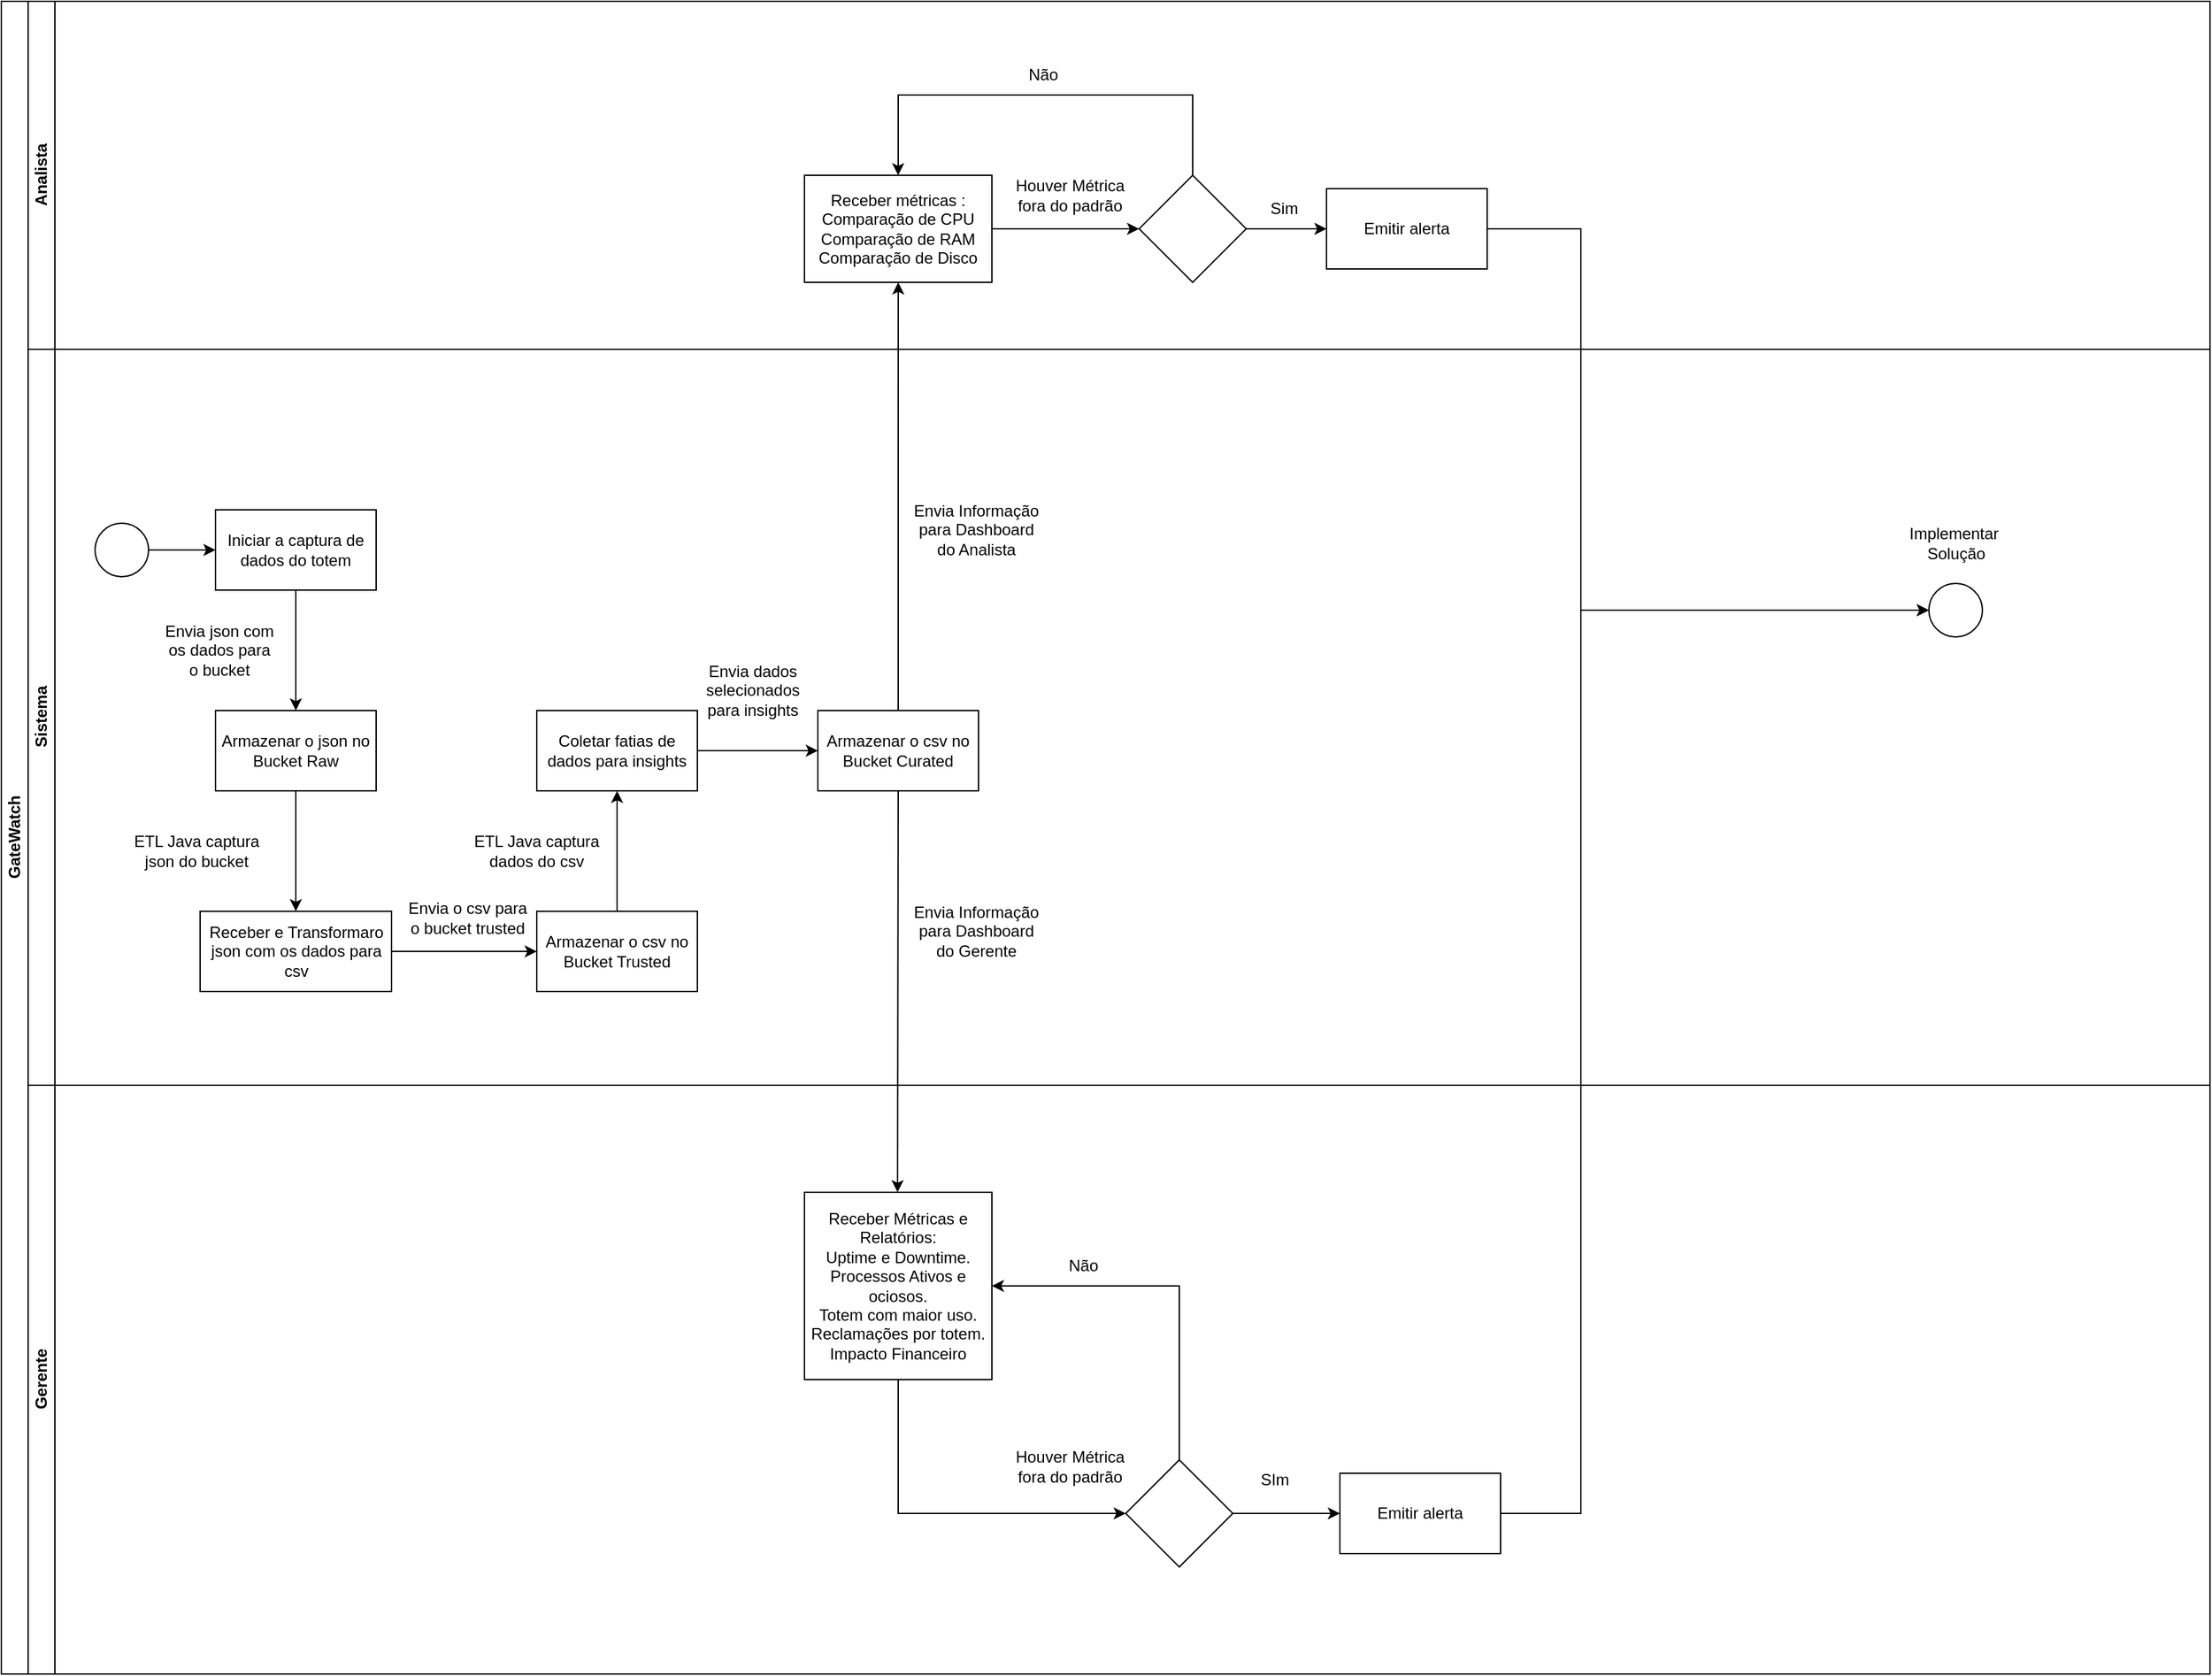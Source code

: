 <mxfile version="24.7.17">
  <diagram id="prtHgNgQTEPvFCAcTncT" name="Page-1">
    <mxGraphModel dx="2514" dy="908" grid="1" gridSize="10" guides="1" tooltips="1" connect="1" arrows="1" fold="1" page="1" pageScale="1" pageWidth="827" pageHeight="1169" math="0" shadow="0">
      <root>
        <mxCell id="0" />
        <mxCell id="1" parent="0" />
        <mxCell id="dNxyNK7c78bLwvsdeMH5-19" value="GateWatch" style="swimlane;html=1;childLayout=stackLayout;resizeParent=1;resizeParentMax=0;horizontal=0;startSize=20;horizontalStack=0;" parent="1" vertex="1">
          <mxGeometry x="-20" y="150" width="1650" height="1250" as="geometry" />
        </mxCell>
        <mxCell id="dNxyNK7c78bLwvsdeMH5-20" value="Analista" style="swimlane;html=1;startSize=20;horizontal=0;" parent="dNxyNK7c78bLwvsdeMH5-19" vertex="1">
          <mxGeometry x="20" width="1630" height="260" as="geometry" />
        </mxCell>
        <mxCell id="-qNcjnmQ07-9QRYc9Np3-43" value="" style="edgeStyle=orthogonalEdgeStyle;rounded=0;orthogonalLoop=1;jettySize=auto;html=1;" edge="1" parent="dNxyNK7c78bLwvsdeMH5-20" source="-qNcjnmQ07-9QRYc9Np3-41" target="-qNcjnmQ07-9QRYc9Np3-42">
          <mxGeometry relative="1" as="geometry" />
        </mxCell>
        <mxCell id="-qNcjnmQ07-9QRYc9Np3-41" value="Receber métricas :&lt;div&gt;Comparação de CPU&lt;/div&gt;&lt;div&gt;Comparação de RAM&lt;/div&gt;&lt;div&gt;Comparação de Disco&lt;/div&gt;" style="rounded=0;whiteSpace=wrap;html=1;" vertex="1" parent="dNxyNK7c78bLwvsdeMH5-20">
          <mxGeometry x="580" y="130" width="140" height="80" as="geometry" />
        </mxCell>
        <mxCell id="-qNcjnmQ07-9QRYc9Np3-46" value="" style="edgeStyle=orthogonalEdgeStyle;rounded=0;orthogonalLoop=1;jettySize=auto;html=1;" edge="1" parent="dNxyNK7c78bLwvsdeMH5-20" source="-qNcjnmQ07-9QRYc9Np3-42" target="-qNcjnmQ07-9QRYc9Np3-45">
          <mxGeometry relative="1" as="geometry" />
        </mxCell>
        <mxCell id="-qNcjnmQ07-9QRYc9Np3-50" style="edgeStyle=orthogonalEdgeStyle;rounded=0;orthogonalLoop=1;jettySize=auto;html=1;exitX=0.5;exitY=0;exitDx=0;exitDy=0;entryX=0.5;entryY=0;entryDx=0;entryDy=0;" edge="1" parent="dNxyNK7c78bLwvsdeMH5-20" source="-qNcjnmQ07-9QRYc9Np3-42" target="-qNcjnmQ07-9QRYc9Np3-41">
          <mxGeometry relative="1" as="geometry">
            <Array as="points">
              <mxPoint x="870" y="70" />
              <mxPoint x="650" y="70" />
            </Array>
          </mxGeometry>
        </mxCell>
        <mxCell id="-qNcjnmQ07-9QRYc9Np3-42" value="" style="rhombus;whiteSpace=wrap;html=1;rounded=0;" vertex="1" parent="dNxyNK7c78bLwvsdeMH5-20">
          <mxGeometry x="830" y="130" width="80" height="80" as="geometry" />
        </mxCell>
        <mxCell id="-qNcjnmQ07-9QRYc9Np3-44" value="Houver Métrica&lt;div&gt;fora do padrão&lt;/div&gt;" style="text;html=1;align=center;verticalAlign=middle;whiteSpace=wrap;rounded=0;" vertex="1" parent="dNxyNK7c78bLwvsdeMH5-20">
          <mxGeometry x="730" y="120" width="97" height="50" as="geometry" />
        </mxCell>
        <mxCell id="-qNcjnmQ07-9QRYc9Np3-45" value="Emitir alerta" style="whiteSpace=wrap;html=1;rounded=0;" vertex="1" parent="dNxyNK7c78bLwvsdeMH5-20">
          <mxGeometry x="970" y="140" width="120" height="60" as="geometry" />
        </mxCell>
        <mxCell id="-qNcjnmQ07-9QRYc9Np3-47" value="Sim" style="text;html=1;align=center;verticalAlign=middle;whiteSpace=wrap;rounded=0;" vertex="1" parent="dNxyNK7c78bLwvsdeMH5-20">
          <mxGeometry x="890" y="130" width="97" height="50" as="geometry" />
        </mxCell>
        <mxCell id="-qNcjnmQ07-9QRYc9Np3-51" value="Não" style="text;html=1;align=center;verticalAlign=middle;whiteSpace=wrap;rounded=0;" vertex="1" parent="dNxyNK7c78bLwvsdeMH5-20">
          <mxGeometry x="710" y="30" width="97" height="50" as="geometry" />
        </mxCell>
        <mxCell id="dNxyNK7c78bLwvsdeMH5-21" value="Sistema" style="swimlane;html=1;startSize=20;horizontal=0;" parent="dNxyNK7c78bLwvsdeMH5-19" vertex="1">
          <mxGeometry x="20" y="260" width="1630" height="550" as="geometry" />
        </mxCell>
        <mxCell id="-qNcjnmQ07-9QRYc9Np3-9" value="" style="edgeStyle=orthogonalEdgeStyle;rounded=0;orthogonalLoop=1;jettySize=auto;html=1;" edge="1" parent="dNxyNK7c78bLwvsdeMH5-21" source="-qNcjnmQ07-9QRYc9Np3-6" target="-qNcjnmQ07-9QRYc9Np3-8">
          <mxGeometry relative="1" as="geometry" />
        </mxCell>
        <mxCell id="-qNcjnmQ07-9QRYc9Np3-6" value="Iniciar a captura de&lt;div&gt;dados do totem&lt;/div&gt;" style="rounded=0;whiteSpace=wrap;html=1;" vertex="1" parent="dNxyNK7c78bLwvsdeMH5-21">
          <mxGeometry x="140" y="120" width="120" height="60" as="geometry" />
        </mxCell>
        <mxCell id="-qNcjnmQ07-9QRYc9Np3-12" value="" style="edgeStyle=orthogonalEdgeStyle;rounded=0;orthogonalLoop=1;jettySize=auto;html=1;" edge="1" parent="dNxyNK7c78bLwvsdeMH5-21" source="-qNcjnmQ07-9QRYc9Np3-8" target="-qNcjnmQ07-9QRYc9Np3-11">
          <mxGeometry relative="1" as="geometry" />
        </mxCell>
        <mxCell id="-qNcjnmQ07-9QRYc9Np3-8" value="Armazenar o json no Bucket Raw" style="whiteSpace=wrap;html=1;rounded=0;" vertex="1" parent="dNxyNK7c78bLwvsdeMH5-21">
          <mxGeometry x="140" y="270" width="120" height="60" as="geometry" />
        </mxCell>
        <mxCell id="-qNcjnmQ07-9QRYc9Np3-10" value="Envia json com os dados para o bucket" style="text;html=1;align=center;verticalAlign=middle;whiteSpace=wrap;rounded=0;" vertex="1" parent="dNxyNK7c78bLwvsdeMH5-21">
          <mxGeometry x="100" y="190" width="86" height="70" as="geometry" />
        </mxCell>
        <mxCell id="-qNcjnmQ07-9QRYc9Np3-19" value="" style="edgeStyle=orthogonalEdgeStyle;rounded=0;orthogonalLoop=1;jettySize=auto;html=1;" edge="1" parent="dNxyNK7c78bLwvsdeMH5-21" source="-qNcjnmQ07-9QRYc9Np3-11" target="-qNcjnmQ07-9QRYc9Np3-18">
          <mxGeometry relative="1" as="geometry" />
        </mxCell>
        <mxCell id="-qNcjnmQ07-9QRYc9Np3-11" value="Receber e Transformaro json com os dados para csv" style="whiteSpace=wrap;html=1;rounded=0;" vertex="1" parent="dNxyNK7c78bLwvsdeMH5-21">
          <mxGeometry x="128.5" y="420" width="143" height="60" as="geometry" />
        </mxCell>
        <mxCell id="-qNcjnmQ07-9QRYc9Np3-16" style="edgeStyle=orthogonalEdgeStyle;rounded=0;orthogonalLoop=1;jettySize=auto;html=1;exitX=1;exitY=0.5;exitDx=0;exitDy=0;entryX=0;entryY=0.5;entryDx=0;entryDy=0;" edge="1" parent="dNxyNK7c78bLwvsdeMH5-21" source="dNxyNK7c78bLwvsdeMH5-23" target="-qNcjnmQ07-9QRYc9Np3-6">
          <mxGeometry relative="1" as="geometry" />
        </mxCell>
        <mxCell id="dNxyNK7c78bLwvsdeMH5-23" value="" style="ellipse;whiteSpace=wrap;html=1;" parent="dNxyNK7c78bLwvsdeMH5-21" vertex="1">
          <mxGeometry x="50" y="130" width="40" height="40" as="geometry" />
        </mxCell>
        <mxCell id="-qNcjnmQ07-9QRYc9Np3-17" value="ETL Java captura json do bucket" style="text;html=1;align=center;verticalAlign=middle;whiteSpace=wrap;rounded=0;" vertex="1" parent="dNxyNK7c78bLwvsdeMH5-21">
          <mxGeometry x="66" y="360" width="120" height="30" as="geometry" />
        </mxCell>
        <mxCell id="-qNcjnmQ07-9QRYc9Np3-22" value="" style="edgeStyle=orthogonalEdgeStyle;rounded=0;orthogonalLoop=1;jettySize=auto;html=1;" edge="1" parent="dNxyNK7c78bLwvsdeMH5-21" source="-qNcjnmQ07-9QRYc9Np3-18" target="-qNcjnmQ07-9QRYc9Np3-21">
          <mxGeometry relative="1" as="geometry" />
        </mxCell>
        <mxCell id="-qNcjnmQ07-9QRYc9Np3-18" value="Armazenar o csv no Bucket Trusted" style="whiteSpace=wrap;html=1;rounded=0;" vertex="1" parent="dNxyNK7c78bLwvsdeMH5-21">
          <mxGeometry x="380" y="420" width="120" height="60" as="geometry" />
        </mxCell>
        <mxCell id="-qNcjnmQ07-9QRYc9Np3-20" value="Envia o csv para o bucket trusted" style="text;html=1;align=center;verticalAlign=middle;whiteSpace=wrap;rounded=0;" vertex="1" parent="dNxyNK7c78bLwvsdeMH5-21">
          <mxGeometry x="280" y="400" width="97" height="50" as="geometry" />
        </mxCell>
        <mxCell id="-qNcjnmQ07-9QRYc9Np3-24" value="" style="edgeStyle=orthogonalEdgeStyle;rounded=0;orthogonalLoop=1;jettySize=auto;html=1;" edge="1" parent="dNxyNK7c78bLwvsdeMH5-21" source="-qNcjnmQ07-9QRYc9Np3-21" target="-qNcjnmQ07-9QRYc9Np3-23">
          <mxGeometry relative="1" as="geometry" />
        </mxCell>
        <mxCell id="-qNcjnmQ07-9QRYc9Np3-21" value="Coletar fatias de dados para insights" style="whiteSpace=wrap;html=1;rounded=0;" vertex="1" parent="dNxyNK7c78bLwvsdeMH5-21">
          <mxGeometry x="380" y="270" width="120" height="60" as="geometry" />
        </mxCell>
        <mxCell id="-qNcjnmQ07-9QRYc9Np3-39" style="edgeStyle=orthogonalEdgeStyle;rounded=0;orthogonalLoop=1;jettySize=auto;html=1;exitX=0.5;exitY=0;exitDx=0;exitDy=0;" edge="1" parent="dNxyNK7c78bLwvsdeMH5-21" source="-qNcjnmQ07-9QRYc9Np3-23">
          <mxGeometry relative="1" as="geometry">
            <mxPoint x="650.059" y="-50" as="targetPoint" />
          </mxGeometry>
        </mxCell>
        <mxCell id="-qNcjnmQ07-9QRYc9Np3-40" style="edgeStyle=orthogonalEdgeStyle;rounded=0;orthogonalLoop=1;jettySize=auto;html=1;exitX=0.5;exitY=1;exitDx=0;exitDy=0;" edge="1" parent="dNxyNK7c78bLwvsdeMH5-21" source="-qNcjnmQ07-9QRYc9Np3-23">
          <mxGeometry relative="1" as="geometry">
            <mxPoint x="649.529" y="630" as="targetPoint" />
          </mxGeometry>
        </mxCell>
        <mxCell id="-qNcjnmQ07-9QRYc9Np3-23" value="Armazenar o csv no Bucket Curated" style="whiteSpace=wrap;html=1;rounded=0;" vertex="1" parent="dNxyNK7c78bLwvsdeMH5-21">
          <mxGeometry x="590" y="270" width="120" height="60" as="geometry" />
        </mxCell>
        <mxCell id="-qNcjnmQ07-9QRYc9Np3-25" value="ETL Java captura&lt;div&gt;dados do csv&lt;/div&gt;" style="text;html=1;align=center;verticalAlign=middle;whiteSpace=wrap;rounded=0;" vertex="1" parent="dNxyNK7c78bLwvsdeMH5-21">
          <mxGeometry x="320" y="360" width="120" height="30" as="geometry" />
        </mxCell>
        <mxCell id="-qNcjnmQ07-9QRYc9Np3-26" value="Envia dados selecionados para insights" style="text;html=1;align=center;verticalAlign=middle;whiteSpace=wrap;rounded=0;" vertex="1" parent="dNxyNK7c78bLwvsdeMH5-21">
          <mxGeometry x="493" y="230" width="97" height="50" as="geometry" />
        </mxCell>
        <mxCell id="-qNcjnmQ07-9QRYc9Np3-37" value="Envia Informação para Dashboard&lt;div&gt;do Analista&lt;/div&gt;" style="text;html=1;align=center;verticalAlign=middle;whiteSpace=wrap;rounded=0;" vertex="1" parent="dNxyNK7c78bLwvsdeMH5-21">
          <mxGeometry x="660" y="110" width="97" height="50" as="geometry" />
        </mxCell>
        <mxCell id="-qNcjnmQ07-9QRYc9Np3-38" value="Envia Informação para Dashboard&lt;div&gt;do Gerente&lt;/div&gt;" style="text;html=1;align=center;verticalAlign=middle;whiteSpace=wrap;rounded=0;" vertex="1" parent="dNxyNK7c78bLwvsdeMH5-21">
          <mxGeometry x="660" y="410" width="97" height="50" as="geometry" />
        </mxCell>
        <mxCell id="-qNcjnmQ07-9QRYc9Np3-53" value="" style="ellipse;whiteSpace=wrap;html=1;" vertex="1" parent="dNxyNK7c78bLwvsdeMH5-21">
          <mxGeometry x="1420" y="175" width="40" height="40" as="geometry" />
        </mxCell>
        <mxCell id="-qNcjnmQ07-9QRYc9Np3-80" value="Implementar&amp;nbsp;&lt;div&gt;Solução&lt;/div&gt;" style="text;html=1;align=center;verticalAlign=middle;whiteSpace=wrap;rounded=0;" vertex="1" parent="dNxyNK7c78bLwvsdeMH5-21">
          <mxGeometry x="1391.5" y="120" width="97" height="50" as="geometry" />
        </mxCell>
        <mxCell id="-qNcjnmQ07-9QRYc9Np3-65" style="edgeStyle=orthogonalEdgeStyle;rounded=0;orthogonalLoop=1;jettySize=auto;html=1;exitX=1;exitY=0.5;exitDx=0;exitDy=0;entryX=0;entryY=0.5;entryDx=0;entryDy=0;" edge="1" parent="dNxyNK7c78bLwvsdeMH5-19" source="-qNcjnmQ07-9QRYc9Np3-45" target="-qNcjnmQ07-9QRYc9Np3-53">
          <mxGeometry relative="1" as="geometry">
            <Array as="points">
              <mxPoint x="1180" y="170" />
              <mxPoint x="1180" y="455" />
            </Array>
          </mxGeometry>
        </mxCell>
        <mxCell id="-qNcjnmQ07-9QRYc9Np3-76" style="edgeStyle=orthogonalEdgeStyle;rounded=0;orthogonalLoop=1;jettySize=auto;html=1;exitX=1;exitY=0.5;exitDx=0;exitDy=0;entryX=0;entryY=0.5;entryDx=0;entryDy=0;" edge="1" parent="dNxyNK7c78bLwvsdeMH5-19" source="-qNcjnmQ07-9QRYc9Np3-74" target="-qNcjnmQ07-9QRYc9Np3-53">
          <mxGeometry relative="1" as="geometry">
            <Array as="points">
              <mxPoint x="1180" y="1130" />
              <mxPoint x="1180" y="455" />
            </Array>
          </mxGeometry>
        </mxCell>
        <mxCell id="dNxyNK7c78bLwvsdeMH5-22" value="Gerente" style="swimlane;html=1;startSize=20;horizontal=0;" parent="dNxyNK7c78bLwvsdeMH5-19" vertex="1">
          <mxGeometry x="20" y="810" width="1630" height="440" as="geometry" />
        </mxCell>
        <mxCell id="-qNcjnmQ07-9QRYc9Np3-69" style="edgeStyle=orthogonalEdgeStyle;rounded=0;orthogonalLoop=1;jettySize=auto;html=1;exitX=0.5;exitY=1;exitDx=0;exitDy=0;entryX=0;entryY=0.5;entryDx=0;entryDy=0;" edge="1" parent="dNxyNK7c78bLwvsdeMH5-22" source="-qNcjnmQ07-9QRYc9Np3-64" target="-qNcjnmQ07-9QRYc9Np3-68">
          <mxGeometry relative="1" as="geometry" />
        </mxCell>
        <mxCell id="-qNcjnmQ07-9QRYc9Np3-64" value="&lt;div style=&quot;&quot;&gt;&lt;span style=&quot;background-color: initial;&quot;&gt;Receber Métricas e Relatórios:&lt;/span&gt;&lt;/div&gt;&lt;div style=&quot;&quot;&gt;Uptime e Downtime.&lt;/div&gt;&lt;div style=&quot;&quot;&gt;Processos Ativos e ociosos.&lt;/div&gt;&lt;div style=&quot;&quot;&gt;Totem com maior uso.&lt;/div&gt;&lt;div style=&quot;&quot;&gt;Reclamações por totem.&lt;/div&gt;&lt;div style=&quot;&quot;&gt;Impacto Financeiro&lt;/div&gt;" style="rounded=0;whiteSpace=wrap;html=1;align=center;" vertex="1" parent="dNxyNK7c78bLwvsdeMH5-22">
          <mxGeometry x="580" y="80" width="140" height="140" as="geometry" />
        </mxCell>
        <mxCell id="-qNcjnmQ07-9QRYc9Np3-75" style="edgeStyle=orthogonalEdgeStyle;rounded=0;orthogonalLoop=1;jettySize=auto;html=1;exitX=1;exitY=0.5;exitDx=0;exitDy=0;entryX=0;entryY=0.5;entryDx=0;entryDy=0;" edge="1" parent="dNxyNK7c78bLwvsdeMH5-22" source="-qNcjnmQ07-9QRYc9Np3-68" target="-qNcjnmQ07-9QRYc9Np3-74">
          <mxGeometry relative="1" as="geometry" />
        </mxCell>
        <mxCell id="-qNcjnmQ07-9QRYc9Np3-77" style="edgeStyle=orthogonalEdgeStyle;rounded=0;orthogonalLoop=1;jettySize=auto;html=1;exitX=0.5;exitY=0;exitDx=0;exitDy=0;entryX=1;entryY=0.5;entryDx=0;entryDy=0;" edge="1" parent="dNxyNK7c78bLwvsdeMH5-22" source="-qNcjnmQ07-9QRYc9Np3-68" target="-qNcjnmQ07-9QRYc9Np3-64">
          <mxGeometry relative="1" as="geometry" />
        </mxCell>
        <mxCell id="-qNcjnmQ07-9QRYc9Np3-68" value="" style="rhombus;whiteSpace=wrap;html=1;" vertex="1" parent="dNxyNK7c78bLwvsdeMH5-22">
          <mxGeometry x="820" y="280" width="80" height="80" as="geometry" />
        </mxCell>
        <mxCell id="-qNcjnmQ07-9QRYc9Np3-72" value="Houver Métrica&lt;div&gt;fora do padrão&lt;/div&gt;" style="text;html=1;align=center;verticalAlign=middle;whiteSpace=wrap;rounded=0;" vertex="1" parent="dNxyNK7c78bLwvsdeMH5-22">
          <mxGeometry x="730" y="260" width="97" height="50" as="geometry" />
        </mxCell>
        <mxCell id="-qNcjnmQ07-9QRYc9Np3-74" value="Emitir alerta" style="whiteSpace=wrap;html=1;rounded=0;" vertex="1" parent="dNxyNK7c78bLwvsdeMH5-22">
          <mxGeometry x="980" y="290" width="120" height="60" as="geometry" />
        </mxCell>
        <mxCell id="-qNcjnmQ07-9QRYc9Np3-78" value="SIm" style="text;html=1;align=center;verticalAlign=middle;whiteSpace=wrap;rounded=0;" vertex="1" parent="dNxyNK7c78bLwvsdeMH5-22">
          <mxGeometry x="883" y="270" width="97" height="50" as="geometry" />
        </mxCell>
        <mxCell id="-qNcjnmQ07-9QRYc9Np3-79" value="Não" style="text;html=1;align=center;verticalAlign=middle;whiteSpace=wrap;rounded=0;" vertex="1" parent="dNxyNK7c78bLwvsdeMH5-22">
          <mxGeometry x="740" y="110" width="97" height="50" as="geometry" />
        </mxCell>
      </root>
    </mxGraphModel>
  </diagram>
</mxfile>

